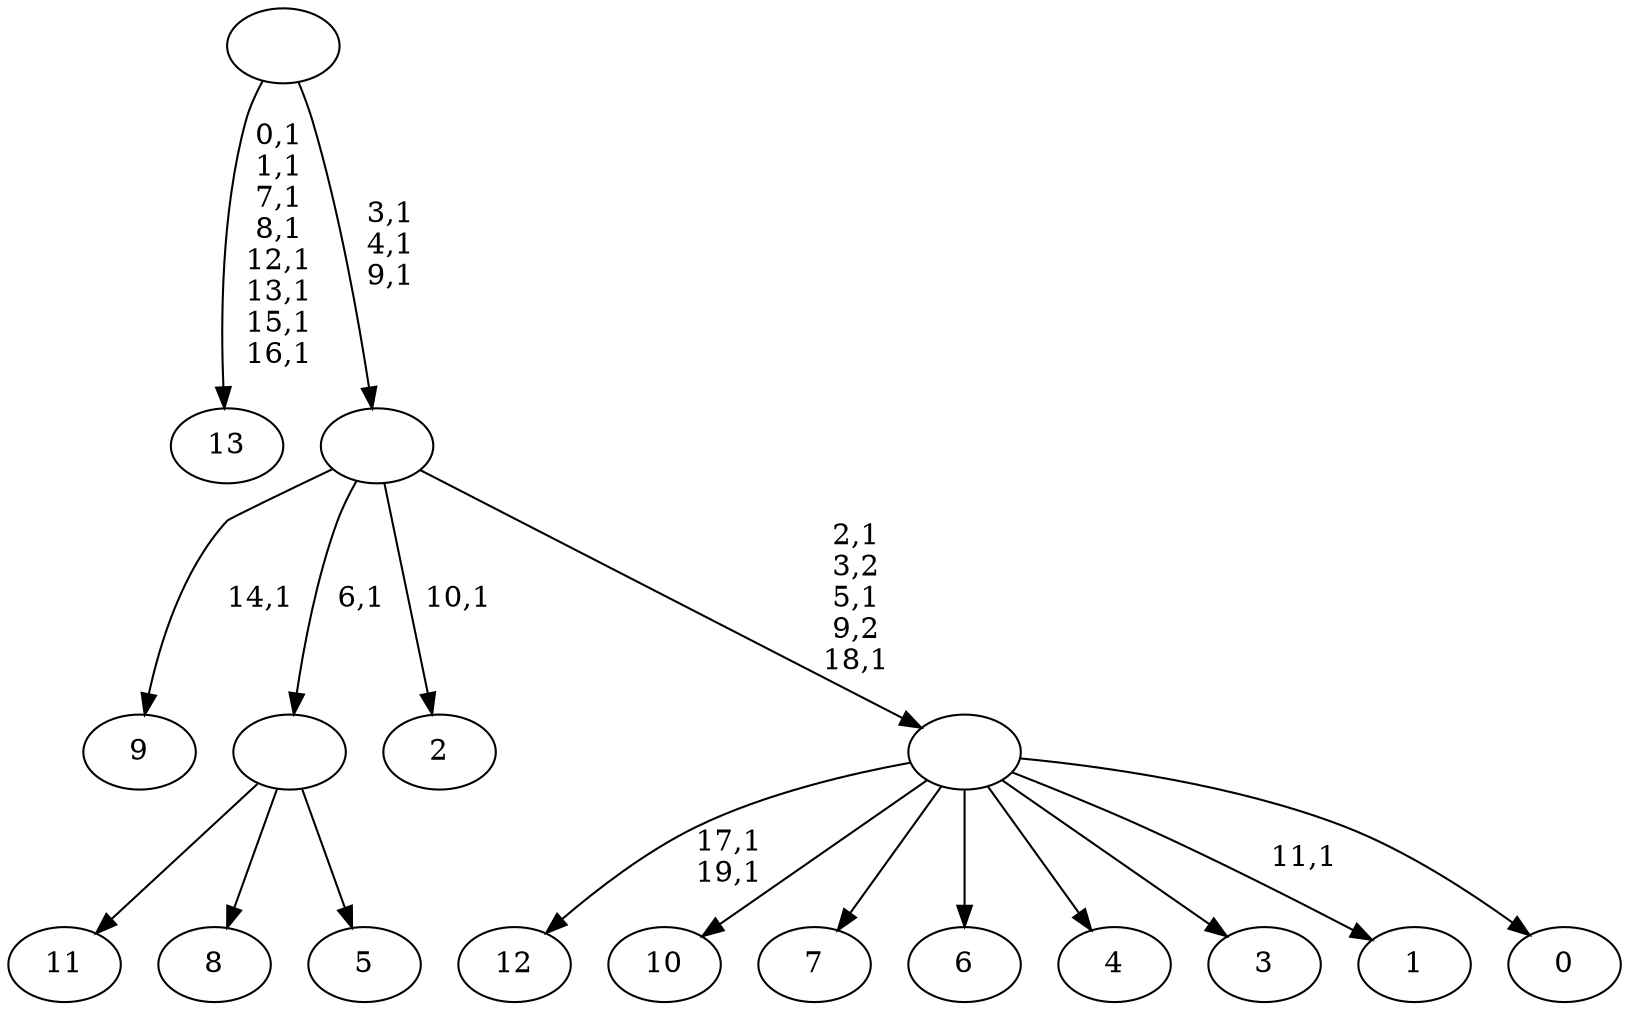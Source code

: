 digraph T {
	34 [label="13"]
	25 [label="12"]
	22 [label="11"]
	21 [label="10"]
	20 [label="9"]
	18 [label="8"]
	17 [label="7"]
	16 [label="6"]
	15 [label="5"]
	14 [label=""]
	13 [label="4"]
	12 [label="3"]
	11 [label="2"]
	9 [label="1"]
	7 [label="0"]
	6 [label=""]
	3 [label=""]
	0 [label=""]
	14 -> 22 [label=""]
	14 -> 18 [label=""]
	14 -> 15 [label=""]
	6 -> 9 [label="11,1"]
	6 -> 25 [label="17,1\n19,1"]
	6 -> 21 [label=""]
	6 -> 17 [label=""]
	6 -> 16 [label=""]
	6 -> 13 [label=""]
	6 -> 12 [label=""]
	6 -> 7 [label=""]
	3 -> 6 [label="2,1\n3,2\n5,1\n9,2\n18,1"]
	3 -> 11 [label="10,1"]
	3 -> 20 [label="14,1"]
	3 -> 14 [label="6,1"]
	0 -> 3 [label="3,1\n4,1\n9,1"]
	0 -> 34 [label="0,1\n1,1\n7,1\n8,1\n12,1\n13,1\n15,1\n16,1"]
}
